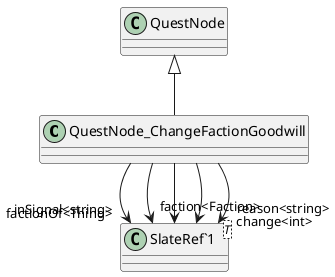@startuml
class QuestNode_ChangeFactionGoodwill {
}
class "SlateRef`1"<T> {
}
QuestNode <|-- QuestNode_ChangeFactionGoodwill
QuestNode_ChangeFactionGoodwill --> "inSignal<string>" "SlateRef`1"
QuestNode_ChangeFactionGoodwill --> "faction<Faction>" "SlateRef`1"
QuestNode_ChangeFactionGoodwill --> "factionOf<Thing>" "SlateRef`1"
QuestNode_ChangeFactionGoodwill --> "change<int>" "SlateRef`1"
QuestNode_ChangeFactionGoodwill --> "reason<string>" "SlateRef`1"
@enduml
